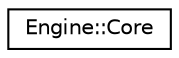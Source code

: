 digraph "Graphical Class Hierarchy"
{
 // LATEX_PDF_SIZE
  edge [fontname="Helvetica",fontsize="10",labelfontname="Helvetica",labelfontsize="10"];
  node [fontname="Helvetica",fontsize="10",shape=record];
  rankdir="LR";
  Node0 [label="Engine::Core",height=0.2,width=0.4,color="black", fillcolor="white", style="filled",URL="$class_engine_1_1_core.html",tooltip=" "];
}
